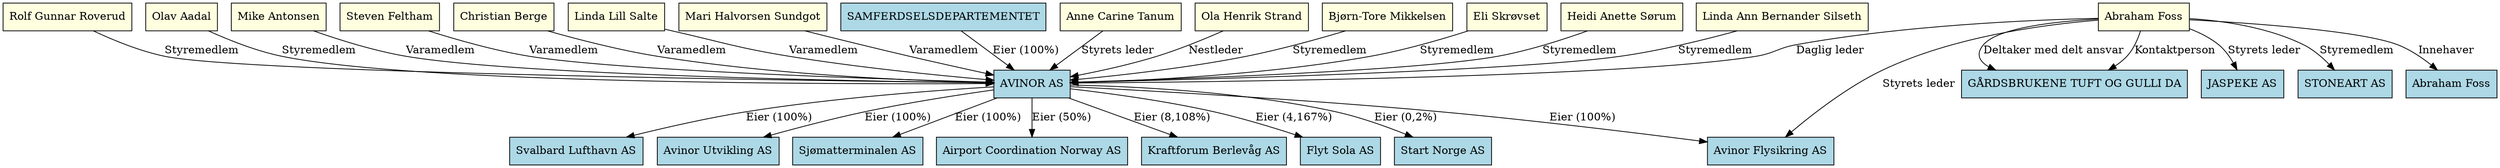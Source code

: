// Network-chart
digraph {
	0 [label="AVINOR AS" fillcolor=lightblue shape=box style=filled]
	1 [label="Abraham Foss" fillcolor=lightyellow shape=box style=filled]
	2 [label="Anne Carine Tanum" fillcolor=lightyellow shape=box style=filled]
	3 [label="Ola Henrik Strand" fillcolor=lightyellow shape=box style=filled]
	4 [label="Bjørn-Tore Mikkelsen" fillcolor=lightyellow shape=box style=filled]
	5 [label="Eli Skrøvset" fillcolor=lightyellow shape=box style=filled]
	6 [label="Heidi Anette Sørum" fillcolor=lightyellow shape=box style=filled]
	7 [label="Linda Ann Bernander Silseth" fillcolor=lightyellow shape=box style=filled]
	8 [label="Rolf Gunnar Roverud" fillcolor=lightyellow shape=box style=filled]
	9 [label="Olav Aadal" fillcolor=lightyellow shape=box style=filled]
	10 [label="Mike Antonsen" fillcolor=lightyellow shape=box style=filled]
	11 [label="Steven Feltham" fillcolor=lightyellow shape=box style=filled]
	12 [label="Christian Berge" fillcolor=lightyellow shape=box style=filled]
	13 [label="Linda Lill Salte" fillcolor=lightyellow shape=box style=filled]
	14 [label="Mari Halvorsen Sundgot" fillcolor=lightyellow shape=box style=filled]
	15 [label=SAMFERDSELSDEPARTEMENTET fillcolor=lightblue shape=box style=filled]
	16 [label="Sjømatterminalen AS" fillcolor=lightblue shape=box style=filled]
	17 [label="Svalbard Lufthavn AS" fillcolor=lightblue shape=box style=filled]
	18 [label="Avinor Utvikling AS" fillcolor=lightblue shape=box style=filled]
	19 [label="Avinor Flysikring AS" fillcolor=lightblue shape=box style=filled]
	20 [label="Airport Coordination Norway AS" fillcolor=lightblue shape=box style=filled]
	21 [label="Kraftforum Berlevåg AS" fillcolor=lightblue shape=box style=filled]
	22 [label="Flyt Sola AS" fillcolor=lightblue shape=box style=filled]
	23 [label="Start Norge AS" fillcolor=lightblue shape=box style=filled]
	24 [label="GÅRDSBRUKENE TUFT OG GULLI DA" fillcolor=lightblue shape=box style=filled]
	25 [label="JASPEKE AS" fillcolor=lightblue shape=box style=filled]
	26 [label="STONEART AS" fillcolor=lightblue shape=box style=filled]
	27 [label="Abraham Foss" fillcolor=lightblue shape=box style=filled]
	1 -> 0 [label="Daglig leder"]
	2 -> 0 [label="Styrets leder"]
	3 -> 0 [label=Nestleder]
	4 -> 0 [label=Styremedlem]
	5 -> 0 [label=Styremedlem]
	6 -> 0 [label=Styremedlem]
	7 -> 0 [label=Styremedlem]
	8 -> 0 [label=Styremedlem]
	9 -> 0 [label=Styremedlem]
	10 -> 0 [label=Varamedlem]
	11 -> 0 [label=Varamedlem]
	12 -> 0 [label=Varamedlem]
	13 -> 0 [label=Varamedlem]
	14 -> 0 [label=Varamedlem]
	15 -> 0 [label="Eier (100%)"]
	0 -> 16 [label="Eier (100%)"]
	0 -> 17 [label="Eier (100%)"]
	0 -> 18 [label="Eier (100%)"]
	0 -> 19 [label="Eier (100%)"]
	0 -> 20 [label="Eier (50%)"]
	0 -> 21 [label="Eier (8,108%)"]
	0 -> 22 [label="Eier (4,167%)"]
	0 -> 23 [label="Eier (0,2%)"]
	1 -> 24 [label=Kontaktperson]
	1 -> 24 [label="Deltaker med delt ansvar"]
	1 -> 25 [label="Styrets leder"]
	1 -> 26 [label=Styremedlem]
	1 -> 27 [label=Innehaver]
	1 -> 19 [label="Styrets leder"]
}
